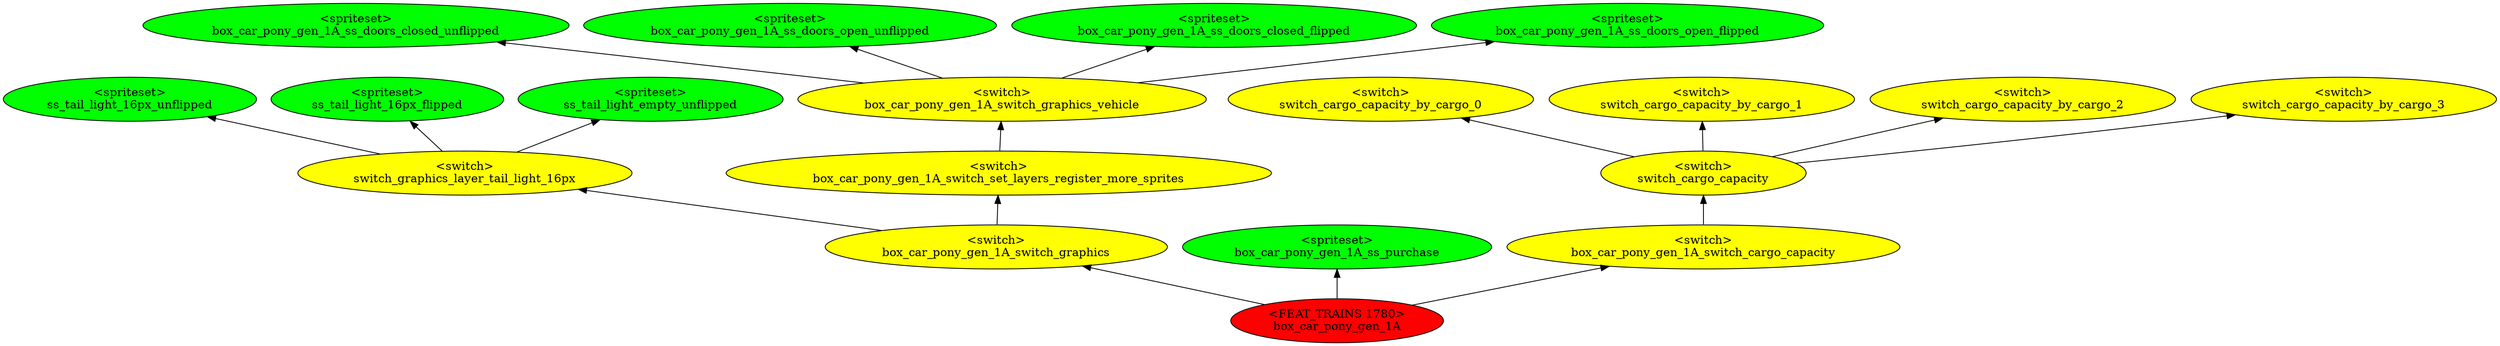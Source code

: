 digraph {
rankdir="BT"
ss_tail_light_16px_unflipped [fillcolor=green style="filled" label="<spriteset>\nss_tail_light_16px_unflipped"]
ss_tail_light_16px_flipped [fillcolor=green style="filled" label="<spriteset>\nss_tail_light_16px_flipped"]
ss_tail_light_empty_unflipped [fillcolor=green style="filled" label="<spriteset>\nss_tail_light_empty_unflipped"]
switch_graphics_layer_tail_light_16px [fillcolor=yellow style="filled" label="<switch>\nswitch_graphics_layer_tail_light_16px"]
switch_cargo_capacity_by_cargo_0 [fillcolor=yellow style="filled" label="<switch>\nswitch_cargo_capacity_by_cargo_0"]
switch_cargo_capacity_by_cargo_1 [fillcolor=yellow style="filled" label="<switch>\nswitch_cargo_capacity_by_cargo_1"]
switch_cargo_capacity_by_cargo_2 [fillcolor=yellow style="filled" label="<switch>\nswitch_cargo_capacity_by_cargo_2"]
switch_cargo_capacity_by_cargo_3 [fillcolor=yellow style="filled" label="<switch>\nswitch_cargo_capacity_by_cargo_3"]
switch_cargo_capacity [fillcolor=yellow style="filled" label="<switch>\nswitch_cargo_capacity"]
box_car_pony_gen_1A_ss_doors_closed_unflipped [fillcolor=green style="filled" label="<spriteset>\nbox_car_pony_gen_1A_ss_doors_closed_unflipped"]
box_car_pony_gen_1A_ss_doors_open_unflipped [fillcolor=green style="filled" label="<spriteset>\nbox_car_pony_gen_1A_ss_doors_open_unflipped"]
box_car_pony_gen_1A_ss_doors_closed_flipped [fillcolor=green style="filled" label="<spriteset>\nbox_car_pony_gen_1A_ss_doors_closed_flipped"]
box_car_pony_gen_1A_ss_doors_open_flipped [fillcolor=green style="filled" label="<spriteset>\nbox_car_pony_gen_1A_ss_doors_open_flipped"]
box_car_pony_gen_1A_switch_graphics_vehicle [fillcolor=yellow style="filled" label="<switch>\nbox_car_pony_gen_1A_switch_graphics_vehicle"]
box_car_pony_gen_1A_switch_set_layers_register_more_sprites [fillcolor=yellow style="filled" label="<switch>\nbox_car_pony_gen_1A_switch_set_layers_register_more_sprites"]
box_car_pony_gen_1A_switch_graphics [fillcolor=yellow style="filled" label="<switch>\nbox_car_pony_gen_1A_switch_graphics"]
box_car_pony_gen_1A_ss_purchase [fillcolor=green style="filled" label="<spriteset>\nbox_car_pony_gen_1A_ss_purchase"]
box_car_pony_gen_1A_switch_cargo_capacity [fillcolor=yellow style="filled" label="<switch>\nbox_car_pony_gen_1A_switch_cargo_capacity"]
box_car_pony_gen_1A [fillcolor=red style="filled" label="<FEAT_TRAINS 1780>\nbox_car_pony_gen_1A"]
box_car_pony_gen_1A_switch_graphics_vehicle->box_car_pony_gen_1A_ss_doors_closed_unflipped
box_car_pony_gen_1A->box_car_pony_gen_1A_switch_cargo_capacity
box_car_pony_gen_1A_switch_graphics_vehicle->box_car_pony_gen_1A_ss_doors_open_unflipped
box_car_pony_gen_1A_switch_cargo_capacity->switch_cargo_capacity
box_car_pony_gen_1A->box_car_pony_gen_1A_switch_graphics
switch_graphics_layer_tail_light_16px->ss_tail_light_16px_flipped
switch_cargo_capacity->switch_cargo_capacity_by_cargo_1
box_car_pony_gen_1A_switch_graphics_vehicle->box_car_pony_gen_1A_ss_doors_closed_flipped
switch_graphics_layer_tail_light_16px->ss_tail_light_empty_unflipped
box_car_pony_gen_1A_switch_set_layers_register_more_sprites->box_car_pony_gen_1A_switch_graphics_vehicle
switch_cargo_capacity->switch_cargo_capacity_by_cargo_3
switch_cargo_capacity->switch_cargo_capacity_by_cargo_0
switch_graphics_layer_tail_light_16px->ss_tail_light_16px_unflipped
box_car_pony_gen_1A_switch_graphics_vehicle->box_car_pony_gen_1A_ss_doors_open_flipped
box_car_pony_gen_1A_switch_graphics->box_car_pony_gen_1A_switch_set_layers_register_more_sprites
box_car_pony_gen_1A->box_car_pony_gen_1A_ss_purchase
box_car_pony_gen_1A_switch_graphics->switch_graphics_layer_tail_light_16px
switch_cargo_capacity->switch_cargo_capacity_by_cargo_2
}
